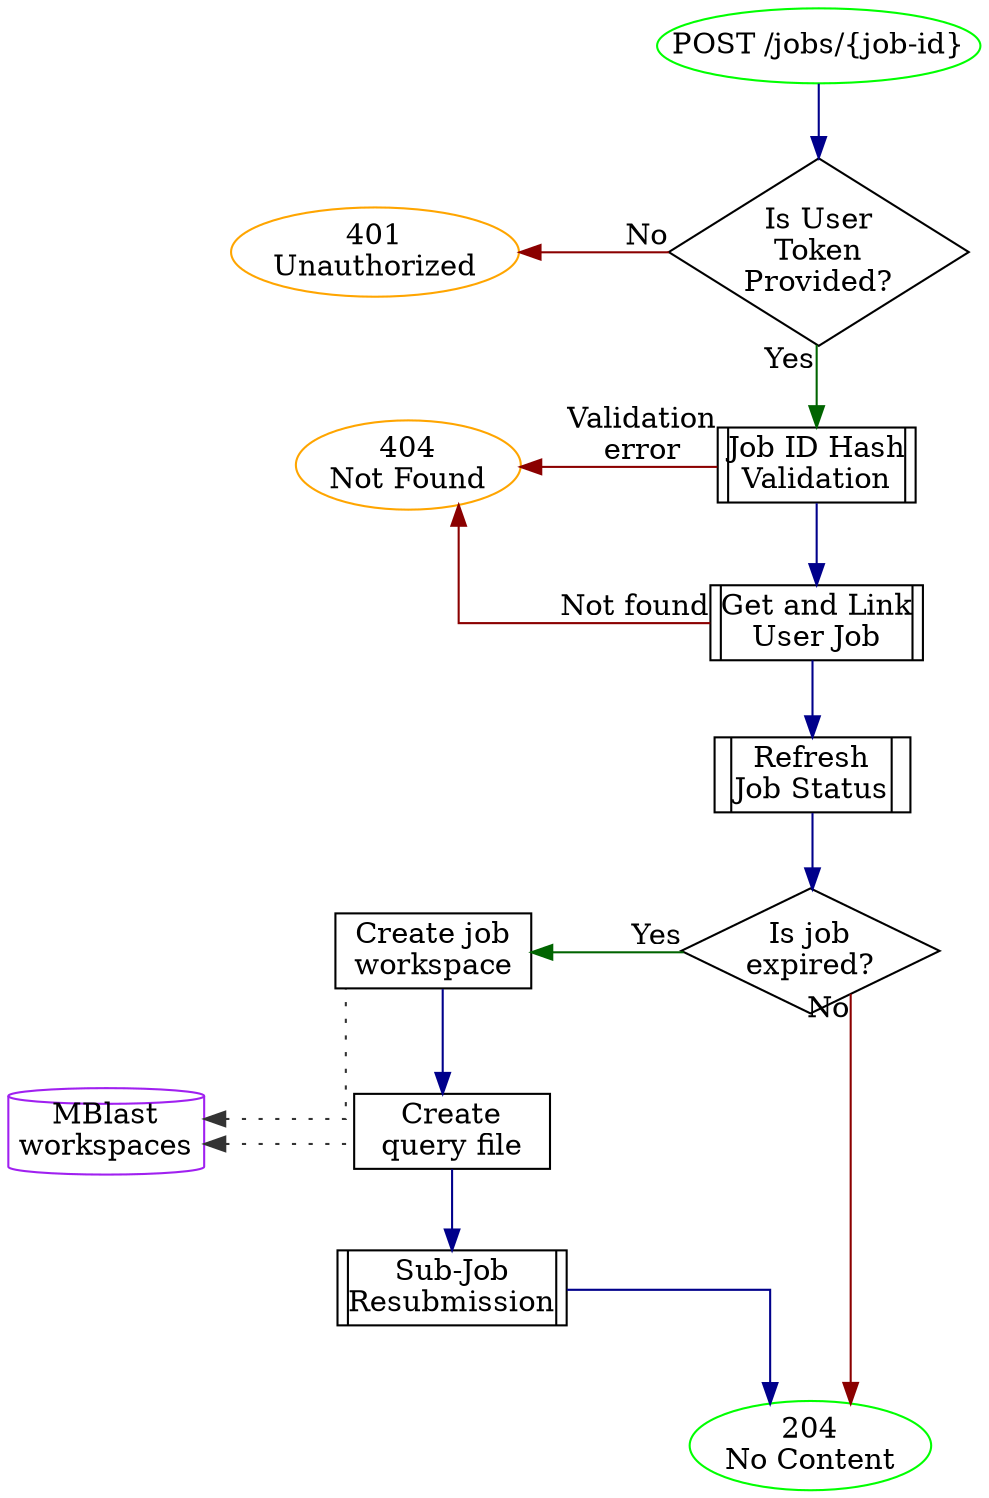 digraph {
  graph [nodesep=1, splines=ortho]
  node  [margin=0, shape=rect, width=1.3]
  edge  [color=darkblue]

  //
  // Nodes
  //
  Start               [label="POST /jobs/{job-id}", shape=oval, color=green]
  IsUserTokenProvided [label="Is User\nToken\nProvided?", shape=diamond]
  ValidateJobID       [label="|Job ID Hash\nValidation|", shape=record]
  401                 [label="401\nUnauthorized", shape=oval, color=orange]
  404                 [label="404\nNot Found", shape=oval, color=orange]
  204                 [label="204\nNo Content", shape=oval, color=green]
  GetAndLinkUserJob   [label="|Get and Link\nUser Job|", shape=record]
  BlastWorkspaces     [label="MBlast\nworkspaces", shape=cylinder, color=purple]
  RefreshJobStatus    [label="|Refresh\nJob Status|", shape=record]
  IsExpired           [label="Is job\nexpired?", shape=diamond]
  CreateWorkspace     [label="Create job\nworkspace"]
  CreateQuery         [label="Create\nquery file"]
  ResubmitSubJobs     [label="|Sub-Job\nResubmission|", shape=record]


  //
  // Edges
  //

  Start               -> IsUserTokenProvided

  401                 -> IsUserTokenProvided [headlabel="No", dir=back, color=darkred]
  IsUserTokenProvided -> ValidateJobID       [taillabel="Yes", color=darkgreen]

  ValidateJobID       -> 404                 [taillabel="Validation\nerror", color=darkred, constraint=false]
  ValidateJobID       -> GetAndLinkUserJob

  GetAndLinkUserJob   -> 404                 [taillabel="Not found", color=darkred, constraint=false]
  GetAndLinkUserJob   -> RefreshJobStatus

  RefreshJobStatus    -> IsExpired

  CreateWorkspace     -> IsExpired           [headlabel="Yes", dir=back, color=darkgreen]
  CreateWorkspace     -> CreateQuery

  BlastWorkspaces     -> CreateWorkspace     [constraint=false, style=dotted, dir=back, color="#333333"]
  BlastWorkspaces     -> CreateQuery         [style=dotted, dir=back, color="#333333"]

  CreateQuery         -> ResubmitSubJobs

  ResubmitSubJobs     -> 204                 [constraint=false]

  IsExpired           -> 204                 [taillabel="No", color=darkred]


  //
  // Formatting
  //

  { rank=same; 401; IsUserTokenProvided }
  { rank=same; 404; ValidateJobID }
  { rank=same; CreateQuery; BlastWorkspaces }
  { rank=same; IsExpired; CreateWorkspace; }
  {
    rank=sink
    204
  }
  {
    edge [style=invis]

    IsExpired -> BlastWorkspaces
    401 -> 404
    404 -> CreateWorkspace
  }
}